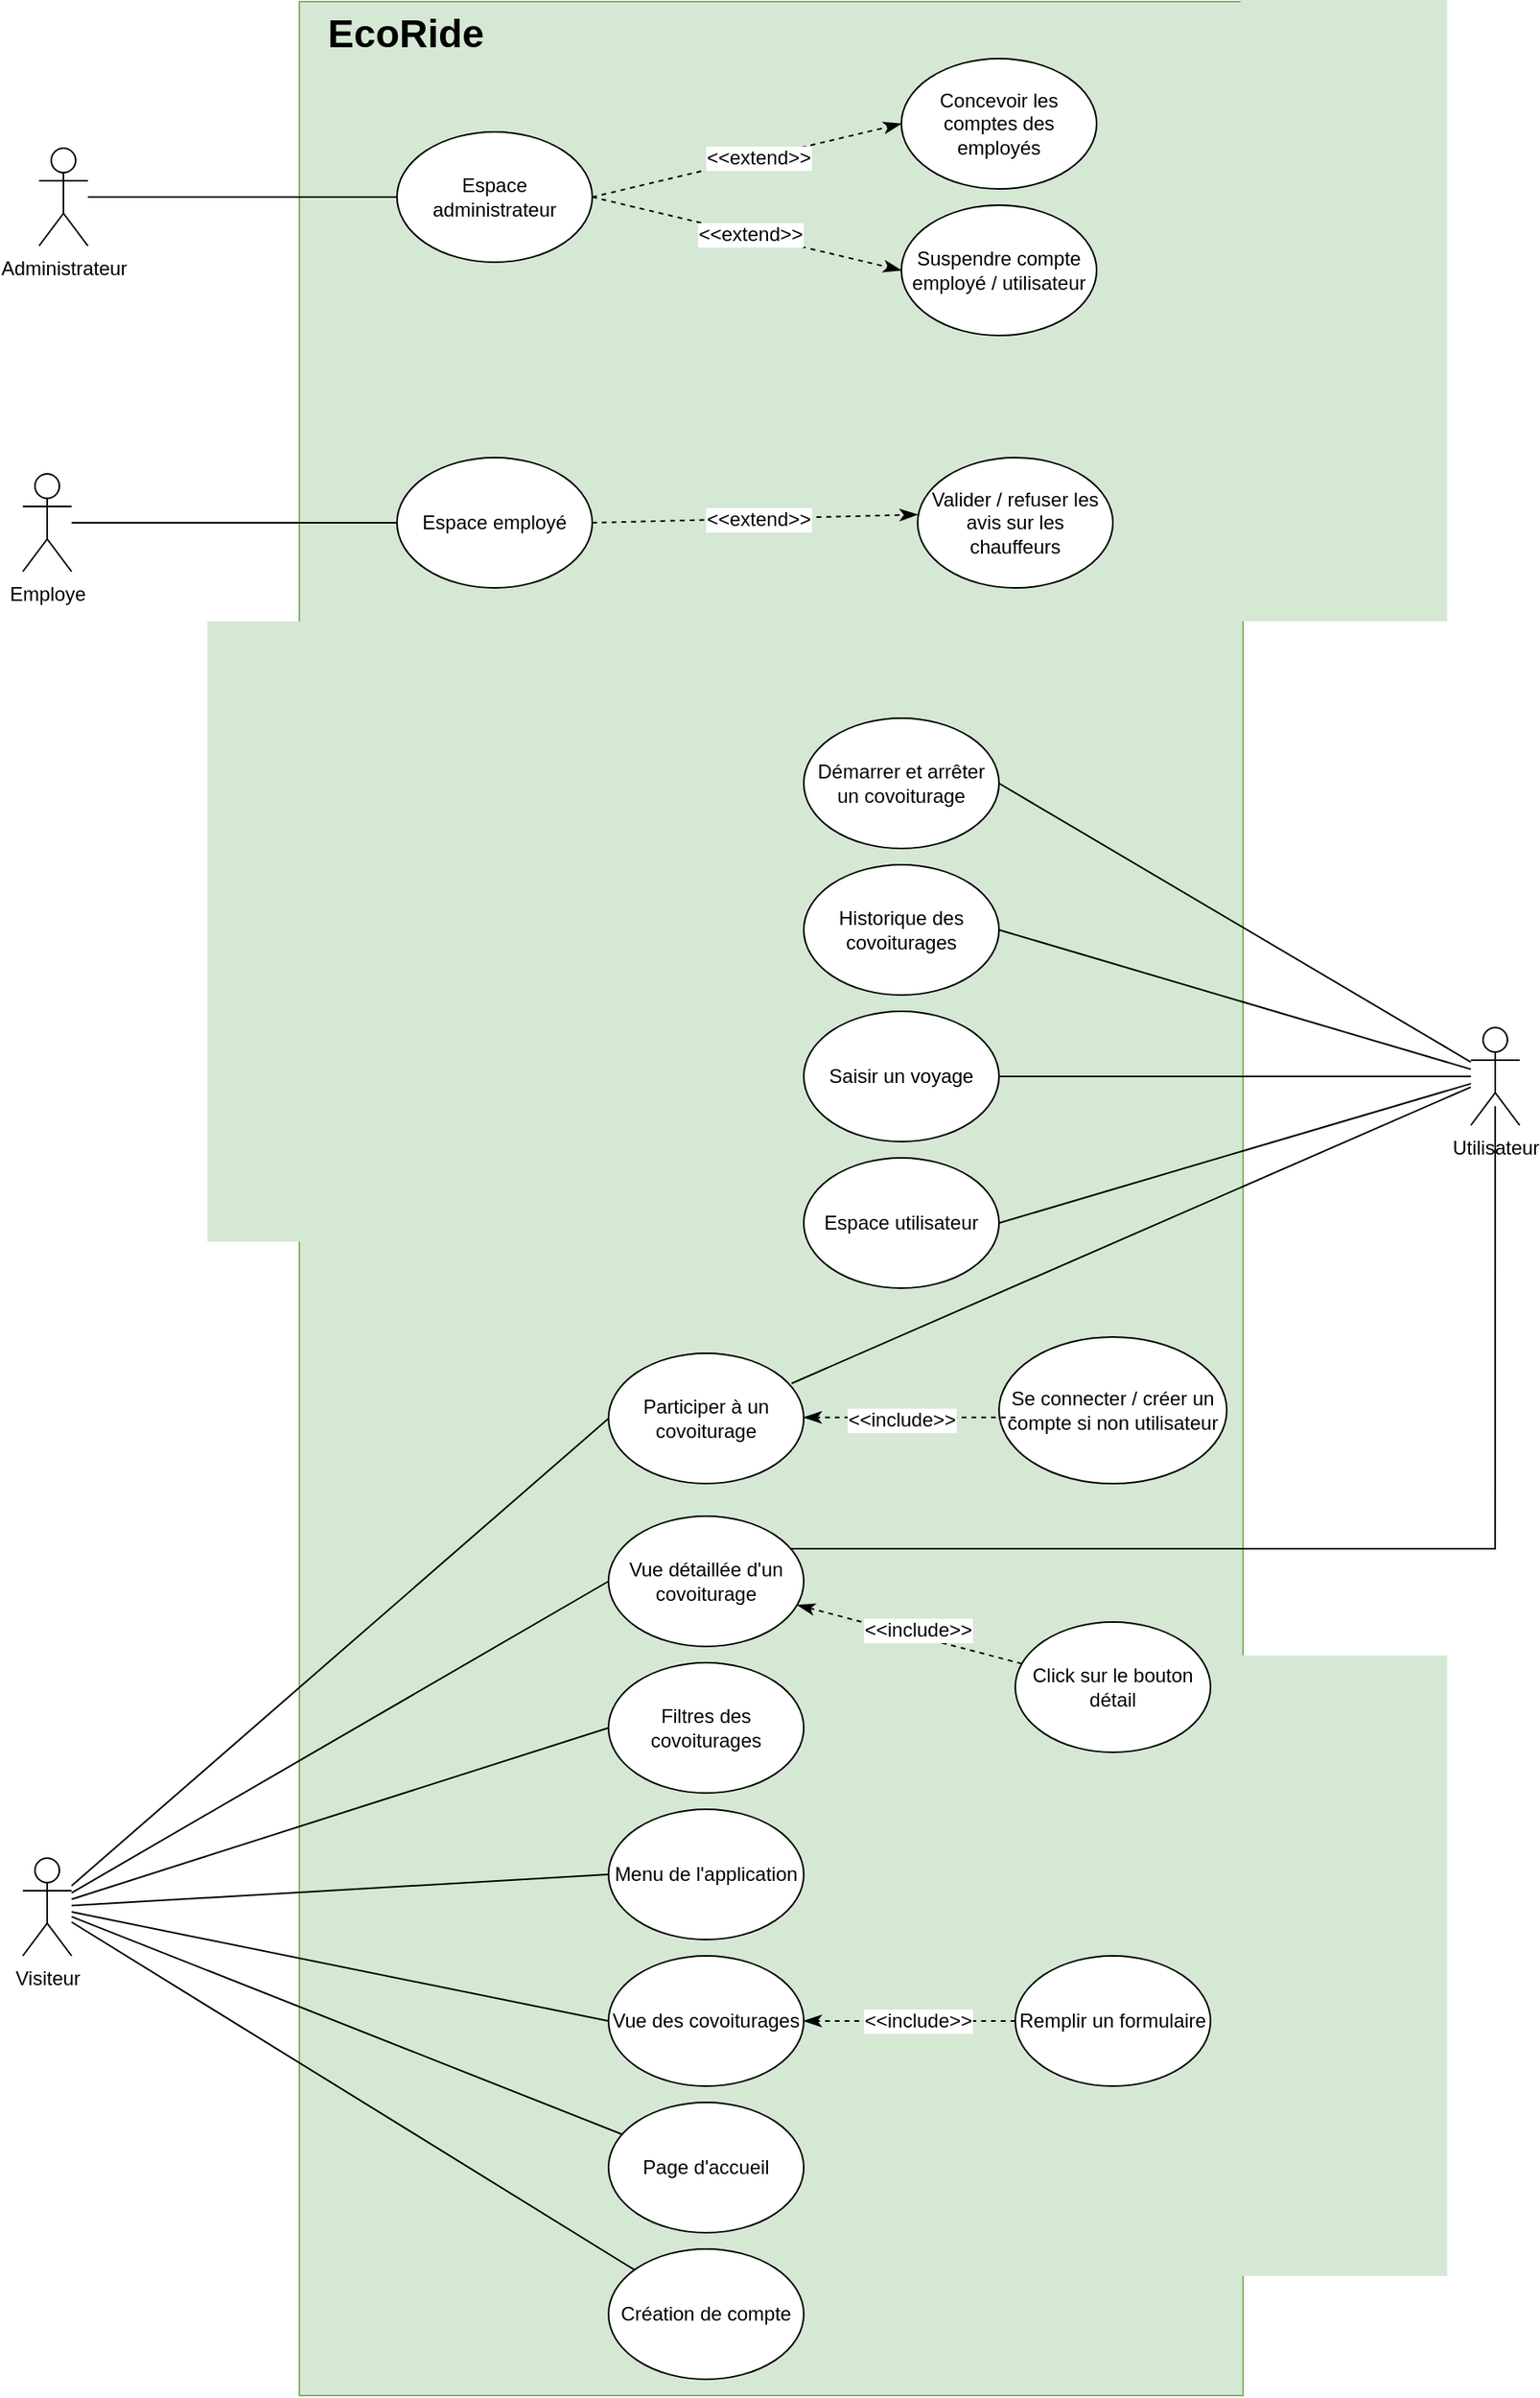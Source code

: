 <mxfile version="28.2.5">
  <diagram name="Page-1" id="kFJXMugSvY1EiGRJ9PHQ">
    <mxGraphModel dx="2590" dy="1523" grid="0" gridSize="10" guides="1" tooltips="1" connect="1" arrows="1" fold="1" page="1" pageScale="1" pageWidth="827" pageHeight="1169" background="none" math="0" shadow="0">
      <root>
        <mxCell id="0" />
        <mxCell id="1" parent="0" />
        <mxCell id="IC3wyQwt25YaoRTcBvP2-1" value="" style="rounded=0;whiteSpace=wrap;html=1;fillColor=#d5e8d4;strokeColor=#82b366;" vertex="1" parent="1">
          <mxGeometry x="557" y="428" width="580" height="1470" as="geometry" />
        </mxCell>
        <mxCell id="IC3wyQwt25YaoRTcBvP2-2" value="&lt;font style=&quot;color: light-dark(rgb(0, 0, 0), rgb(0, 0, 0));&quot;&gt;EcoRide&lt;/font&gt;" style="text;strokeColor=none;fillColor=none;html=1;fontSize=24;fontStyle=1;verticalAlign=middle;align=center;" vertex="1" parent="1">
          <mxGeometry x="557" y="428" width="130" height="40" as="geometry" />
        </mxCell>
        <mxCell id="IC3wyQwt25YaoRTcBvP2-3" style="edgeStyle=none;curved=1;rounded=0;orthogonalLoop=1;jettySize=auto;html=1;fontSize=12;startSize=8;endSize=8;endArrow=none;endFill=0;" edge="1" parent="1" source="IC3wyQwt25YaoRTcBvP2-4" target="IC3wyQwt25YaoRTcBvP2-41">
          <mxGeometry relative="1" as="geometry" />
        </mxCell>
        <mxCell id="IC3wyQwt25YaoRTcBvP2-4" value="&lt;div&gt;Administrateur&lt;/div&gt;" style="shape=umlActor;verticalLabelPosition=bottom;verticalAlign=top;html=1;outlineConnect=0;" vertex="1" parent="1">
          <mxGeometry x="397" y="518" width="30" height="60" as="geometry" />
        </mxCell>
        <mxCell id="IC3wyQwt25YaoRTcBvP2-5" style="edgeStyle=orthogonalEdgeStyle;rounded=0;orthogonalLoop=1;jettySize=auto;html=1;fontSize=12;startSize=8;endSize=8;endArrow=none;endFill=0;entryX=0.937;entryY=0.256;entryDx=0;entryDy=0;entryPerimeter=0;" edge="1" parent="1" target="IC3wyQwt25YaoRTcBvP2-30">
          <mxGeometry relative="1" as="geometry">
            <mxPoint x="849.426" y="1357.996" as="targetPoint" />
            <mxPoint x="1291.941" y="1106.28" as="sourcePoint" />
            <Array as="points">
              <mxPoint x="1292" y="1378" />
              <mxPoint x="857" y="1378" />
            </Array>
          </mxGeometry>
        </mxCell>
        <mxCell id="IC3wyQwt25YaoRTcBvP2-6" style="edgeStyle=none;curved=1;rounded=0;orthogonalLoop=1;jettySize=auto;html=1;fontSize=12;startSize=8;endSize=8;endArrow=none;endFill=0;entryX=0.938;entryY=0.231;entryDx=0;entryDy=0;entryPerimeter=0;" edge="1" parent="1" source="IC3wyQwt25YaoRTcBvP2-11" target="IC3wyQwt25YaoRTcBvP2-31">
          <mxGeometry relative="1" as="geometry" />
        </mxCell>
        <mxCell id="IC3wyQwt25YaoRTcBvP2-7" style="edgeStyle=none;curved=1;rounded=0;orthogonalLoop=1;jettySize=auto;html=1;entryX=1;entryY=0.5;entryDx=0;entryDy=0;fontSize=12;startSize=8;endSize=8;endArrow=none;endFill=0;" edge="1" parent="1" source="IC3wyQwt25YaoRTcBvP2-11" target="IC3wyQwt25YaoRTcBvP2-32">
          <mxGeometry relative="1" as="geometry" />
        </mxCell>
        <mxCell id="IC3wyQwt25YaoRTcBvP2-8" style="edgeStyle=none;curved=1;rounded=0;orthogonalLoop=1;jettySize=auto;html=1;entryX=1;entryY=0.5;entryDx=0;entryDy=0;fontSize=12;startSize=8;endSize=8;endArrow=none;endFill=0;" edge="1" parent="1" source="IC3wyQwt25YaoRTcBvP2-11" target="IC3wyQwt25YaoRTcBvP2-33">
          <mxGeometry relative="1" as="geometry" />
        </mxCell>
        <mxCell id="IC3wyQwt25YaoRTcBvP2-9" style="edgeStyle=none;curved=1;rounded=0;orthogonalLoop=1;jettySize=auto;html=1;entryX=1;entryY=0.5;entryDx=0;entryDy=0;fontSize=12;startSize=8;endSize=8;endArrow=none;endFill=0;" edge="1" parent="1" source="IC3wyQwt25YaoRTcBvP2-11" target="IC3wyQwt25YaoRTcBvP2-34">
          <mxGeometry relative="1" as="geometry" />
        </mxCell>
        <mxCell id="IC3wyQwt25YaoRTcBvP2-10" style="edgeStyle=none;curved=1;rounded=0;orthogonalLoop=1;jettySize=auto;html=1;entryX=1;entryY=0.5;entryDx=0;entryDy=0;fontSize=12;startSize=8;endSize=8;endArrow=none;endFill=0;" edge="1" parent="1" source="IC3wyQwt25YaoRTcBvP2-11" target="IC3wyQwt25YaoRTcBvP2-35">
          <mxGeometry relative="1" as="geometry" />
        </mxCell>
        <mxCell id="IC3wyQwt25YaoRTcBvP2-11" value="Utilisateur" style="shape=umlActor;verticalLabelPosition=bottom;verticalAlign=top;html=1;outlineConnect=0;" vertex="1" parent="1">
          <mxGeometry x="1277" y="1058" width="30" height="60" as="geometry" />
        </mxCell>
        <mxCell id="IC3wyQwt25YaoRTcBvP2-12" style="edgeStyle=none;curved=1;rounded=0;orthogonalLoop=1;jettySize=auto;html=1;fontSize=12;startSize=8;endSize=8;endArrow=none;endFill=0;" edge="1" parent="1" source="IC3wyQwt25YaoRTcBvP2-13" target="IC3wyQwt25YaoRTcBvP2-36">
          <mxGeometry relative="1" as="geometry" />
        </mxCell>
        <mxCell id="IC3wyQwt25YaoRTcBvP2-13" value="Employe" style="shape=umlActor;verticalLabelPosition=bottom;verticalAlign=top;html=1;outlineConnect=0;" vertex="1" parent="1">
          <mxGeometry x="387" y="718" width="30" height="60" as="geometry" />
        </mxCell>
        <mxCell id="IC3wyQwt25YaoRTcBvP2-14" style="edgeStyle=none;curved=1;rounded=0;orthogonalLoop=1;jettySize=auto;html=1;fontSize=12;startSize=8;endSize=8;endArrow=none;endFill=0;" edge="1" parent="1" source="IC3wyQwt25YaoRTcBvP2-21" target="IC3wyQwt25YaoRTcBvP2-22">
          <mxGeometry relative="1" as="geometry" />
        </mxCell>
        <mxCell id="IC3wyQwt25YaoRTcBvP2-15" style="edgeStyle=none;curved=1;rounded=0;orthogonalLoop=1;jettySize=auto;html=1;fontSize=12;endArrow=none;endFill=0;" edge="1" parent="1" source="IC3wyQwt25YaoRTcBvP2-21" target="IC3wyQwt25YaoRTcBvP2-23">
          <mxGeometry relative="1" as="geometry" />
        </mxCell>
        <mxCell id="IC3wyQwt25YaoRTcBvP2-16" style="edgeStyle=none;curved=1;rounded=0;orthogonalLoop=1;jettySize=auto;html=1;entryX=0;entryY=0.5;entryDx=0;entryDy=0;fontSize=12;startSize=8;endSize=8;endArrow=none;endFill=0;" edge="1" parent="1" source="IC3wyQwt25YaoRTcBvP2-21" target="IC3wyQwt25YaoRTcBvP2-24">
          <mxGeometry relative="1" as="geometry" />
        </mxCell>
        <mxCell id="IC3wyQwt25YaoRTcBvP2-17" style="edgeStyle=none;curved=1;rounded=0;orthogonalLoop=1;jettySize=auto;html=1;entryX=0;entryY=0.5;entryDx=0;entryDy=0;fontSize=12;startSize=8;endSize=8;endArrow=none;endFill=0;" edge="1" parent="1" source="IC3wyQwt25YaoRTcBvP2-21" target="IC3wyQwt25YaoRTcBvP2-28">
          <mxGeometry relative="1" as="geometry" />
        </mxCell>
        <mxCell id="IC3wyQwt25YaoRTcBvP2-18" style="edgeStyle=none;curved=1;rounded=0;orthogonalLoop=1;jettySize=auto;html=1;entryX=0;entryY=0.5;entryDx=0;entryDy=0;fontSize=12;startSize=8;endSize=8;endArrow=none;endFill=0;" edge="1" parent="1" source="IC3wyQwt25YaoRTcBvP2-21" target="IC3wyQwt25YaoRTcBvP2-29">
          <mxGeometry relative="1" as="geometry" />
        </mxCell>
        <mxCell id="IC3wyQwt25YaoRTcBvP2-19" style="edgeStyle=none;curved=1;rounded=0;orthogonalLoop=1;jettySize=auto;html=1;entryX=0;entryY=0.5;entryDx=0;entryDy=0;fontSize=12;startSize=8;endSize=8;endArrow=none;endFill=0;" edge="1" parent="1" source="IC3wyQwt25YaoRTcBvP2-21" target="IC3wyQwt25YaoRTcBvP2-30">
          <mxGeometry relative="1" as="geometry" />
        </mxCell>
        <mxCell id="IC3wyQwt25YaoRTcBvP2-20" style="edgeStyle=none;curved=1;rounded=0;orthogonalLoop=1;jettySize=auto;html=1;fontSize=12;startSize=8;endSize=8;entryX=0;entryY=0.5;entryDx=0;entryDy=0;endArrow=none;endFill=0;" edge="1" parent="1" source="IC3wyQwt25YaoRTcBvP2-21" target="IC3wyQwt25YaoRTcBvP2-31">
          <mxGeometry relative="1" as="geometry">
            <mxPoint x="527" y="1498" as="targetPoint" />
          </mxGeometry>
        </mxCell>
        <mxCell id="IC3wyQwt25YaoRTcBvP2-21" value="Visiteur" style="shape=umlActor;verticalLabelPosition=bottom;verticalAlign=top;html=1;outlineConnect=0;" vertex="1" parent="1">
          <mxGeometry x="387" y="1568" width="30" height="60" as="geometry" />
        </mxCell>
        <mxCell id="IC3wyQwt25YaoRTcBvP2-22" value="Création de compte" style="ellipse;whiteSpace=wrap;html=1;" vertex="1" parent="1">
          <mxGeometry x="747" y="1808" width="120" height="80" as="geometry" />
        </mxCell>
        <mxCell id="IC3wyQwt25YaoRTcBvP2-23" value="Page d&#39;accueil" style="ellipse;whiteSpace=wrap;html=1;" vertex="1" parent="1">
          <mxGeometry x="747" y="1718" width="120" height="80" as="geometry" />
        </mxCell>
        <mxCell id="IC3wyQwt25YaoRTcBvP2-24" value="Vue des covoiturages" style="ellipse;whiteSpace=wrap;html=1;" vertex="1" parent="1">
          <mxGeometry x="747" y="1628" width="120" height="80" as="geometry" />
        </mxCell>
        <mxCell id="IC3wyQwt25YaoRTcBvP2-25" style="edgeStyle=none;curved=1;rounded=0;orthogonalLoop=1;jettySize=auto;html=1;fontSize=12;startSize=8;endSize=8;endArrow=classicThin;endFill=1;dashed=1;" edge="1" parent="1" source="IC3wyQwt25YaoRTcBvP2-27" target="IC3wyQwt25YaoRTcBvP2-24">
          <mxGeometry relative="1" as="geometry" />
        </mxCell>
        <mxCell id="IC3wyQwt25YaoRTcBvP2-26" value="&amp;lt;&amp;lt;include&amp;gt;&amp;gt;" style="edgeLabel;html=1;align=center;verticalAlign=middle;resizable=0;points=[];fontSize=12;" vertex="1" connectable="0" parent="IC3wyQwt25YaoRTcBvP2-25">
          <mxGeometry x="0.045" relative="1" as="geometry">
            <mxPoint x="8" as="offset" />
          </mxGeometry>
        </mxCell>
        <mxCell id="IC3wyQwt25YaoRTcBvP2-27" value="Remplir un formulaire" style="ellipse;whiteSpace=wrap;html=1;" vertex="1" parent="1">
          <mxGeometry x="997" y="1628" width="120" height="80" as="geometry" />
        </mxCell>
        <mxCell id="IC3wyQwt25YaoRTcBvP2-28" value="Menu de l&#39;application" style="ellipse;whiteSpace=wrap;html=1;" vertex="1" parent="1">
          <mxGeometry x="747" y="1538" width="120" height="80" as="geometry" />
        </mxCell>
        <mxCell id="IC3wyQwt25YaoRTcBvP2-29" value="Filtres des covoiturages" style="ellipse;whiteSpace=wrap;html=1;" vertex="1" parent="1">
          <mxGeometry x="747" y="1448" width="120" height="80" as="geometry" />
        </mxCell>
        <mxCell id="IC3wyQwt25YaoRTcBvP2-30" value="Vue détaillée d&#39;un covoiturage" style="ellipse;whiteSpace=wrap;html=1;" vertex="1" parent="1">
          <mxGeometry x="747" y="1358" width="120" height="80" as="geometry" />
        </mxCell>
        <mxCell id="IC3wyQwt25YaoRTcBvP2-31" value="Participer à un covoiturage" style="ellipse;whiteSpace=wrap;html=1;" vertex="1" parent="1">
          <mxGeometry x="747" y="1258" width="120" height="80" as="geometry" />
        </mxCell>
        <mxCell id="IC3wyQwt25YaoRTcBvP2-32" value="Espace utilisateur" style="ellipse;whiteSpace=wrap;html=1;" vertex="1" parent="1">
          <mxGeometry x="867" y="1138" width="120" height="80" as="geometry" />
        </mxCell>
        <mxCell id="IC3wyQwt25YaoRTcBvP2-33" value="Saisir un voyage" style="ellipse;whiteSpace=wrap;html=1;" vertex="1" parent="1">
          <mxGeometry x="867" y="1048" width="120" height="80" as="geometry" />
        </mxCell>
        <mxCell id="IC3wyQwt25YaoRTcBvP2-34" value="Historique des covoiturages" style="ellipse;whiteSpace=wrap;html=1;" vertex="1" parent="1">
          <mxGeometry x="867" y="958" width="120" height="80" as="geometry" />
        </mxCell>
        <mxCell id="IC3wyQwt25YaoRTcBvP2-35" value="Démarrer et arrêter un covoiturage" style="ellipse;whiteSpace=wrap;html=1;" vertex="1" parent="1">
          <mxGeometry x="867" y="868" width="120" height="80" as="geometry" />
        </mxCell>
        <mxCell id="IC3wyQwt25YaoRTcBvP2-36" value="Espace employé" style="ellipse;whiteSpace=wrap;html=1;" vertex="1" parent="1">
          <mxGeometry x="617" y="708" width="120" height="80" as="geometry" />
        </mxCell>
        <mxCell id="IC3wyQwt25YaoRTcBvP2-37" style="edgeStyle=none;curved=1;rounded=0;orthogonalLoop=1;jettySize=auto;html=1;entryX=0;entryY=0.5;entryDx=0;entryDy=0;fontSize=12;startSize=8;endSize=8;endArrow=classicThin;endFill=1;dashed=1;exitX=1;exitY=0.5;exitDx=0;exitDy=0;" edge="1" parent="1" source="IC3wyQwt25YaoRTcBvP2-41" target="IC3wyQwt25YaoRTcBvP2-42">
          <mxGeometry relative="1" as="geometry" />
        </mxCell>
        <mxCell id="IC3wyQwt25YaoRTcBvP2-38" value="&amp;lt;&amp;lt;extend&amp;gt;&amp;gt;" style="edgeLabel;html=1;align=center;verticalAlign=middle;resizable=0;points=[];fontSize=12;" vertex="1" connectable="0" parent="IC3wyQwt25YaoRTcBvP2-37">
          <mxGeometry x="0.073" relative="1" as="geometry">
            <mxPoint as="offset" />
          </mxGeometry>
        </mxCell>
        <mxCell id="IC3wyQwt25YaoRTcBvP2-39" style="edgeStyle=none;curved=1;rounded=0;orthogonalLoop=1;jettySize=auto;html=1;entryX=0;entryY=0.5;entryDx=0;entryDy=0;fontSize=12;startSize=8;endSize=8;endArrow=classicThin;endFill=1;dashed=1;exitX=1;exitY=0.5;exitDx=0;exitDy=0;" edge="1" parent="1" source="IC3wyQwt25YaoRTcBvP2-41" target="IC3wyQwt25YaoRTcBvP2-43">
          <mxGeometry relative="1" as="geometry" />
        </mxCell>
        <mxCell id="IC3wyQwt25YaoRTcBvP2-40" value="&amp;lt;&amp;lt;extend&amp;gt;&amp;gt;" style="edgeLabel;html=1;align=center;verticalAlign=middle;resizable=0;points=[];fontSize=12;" vertex="1" connectable="0" parent="IC3wyQwt25YaoRTcBvP2-39">
          <mxGeometry x="0.016" relative="1" as="geometry">
            <mxPoint as="offset" />
          </mxGeometry>
        </mxCell>
        <mxCell id="IC3wyQwt25YaoRTcBvP2-41" value="Espace administrateur" style="ellipse;whiteSpace=wrap;html=1;" vertex="1" parent="1">
          <mxGeometry x="617" y="508" width="120" height="80" as="geometry" />
        </mxCell>
        <mxCell id="IC3wyQwt25YaoRTcBvP2-42" value="Concevoir les comptes des employés" style="ellipse;whiteSpace=wrap;html=1;" vertex="1" parent="1">
          <mxGeometry x="927" y="463" width="120" height="80" as="geometry" />
        </mxCell>
        <mxCell id="IC3wyQwt25YaoRTcBvP2-43" value="Suspendre compte employé / utilisateur" style="ellipse;whiteSpace=wrap;html=1;" vertex="1" parent="1">
          <mxGeometry x="927" y="553" width="120" height="80" as="geometry" />
        </mxCell>
        <mxCell id="IC3wyQwt25YaoRTcBvP2-44" style="edgeStyle=none;curved=1;rounded=0;orthogonalLoop=1;jettySize=auto;html=1;fontSize=12;startSize=8;endSize=8;endArrow=classicThin;endFill=1;dashed=1;" edge="1" parent="1" source="IC3wyQwt25YaoRTcBvP2-46" target="IC3wyQwt25YaoRTcBvP2-30">
          <mxGeometry relative="1" as="geometry" />
        </mxCell>
        <mxCell id="IC3wyQwt25YaoRTcBvP2-45" value="&amp;lt;&amp;lt;include&amp;gt;&amp;gt;" style="edgeLabel;html=1;align=center;verticalAlign=middle;resizable=0;points=[];fontSize=12;" vertex="1" connectable="0" parent="IC3wyQwt25YaoRTcBvP2-44">
          <mxGeometry x="0.164" y="-3" relative="1" as="geometry">
            <mxPoint x="15" y="3" as="offset" />
          </mxGeometry>
        </mxCell>
        <mxCell id="IC3wyQwt25YaoRTcBvP2-46" value="Click sur le bouton détail" style="ellipse;whiteSpace=wrap;html=1;" vertex="1" parent="1">
          <mxGeometry x="997" y="1423" width="120" height="80" as="geometry" />
        </mxCell>
        <mxCell id="IC3wyQwt25YaoRTcBvP2-47" value="Se connecter / créer un compte si non utilisateur" style="ellipse;whiteSpace=wrap;html=1;" vertex="1" parent="1">
          <mxGeometry x="987" y="1248" width="140" height="90" as="geometry" />
        </mxCell>
        <mxCell id="IC3wyQwt25YaoRTcBvP2-48" style="edgeStyle=none;curved=1;rounded=0;orthogonalLoop=1;jettySize=auto;html=1;fontSize=12;startSize=8;endSize=8;endArrow=classicThin;endFill=1;dashed=1;" edge="1" parent="1">
          <mxGeometry relative="1" as="geometry">
            <mxPoint x="997" y="1297.41" as="sourcePoint" />
            <mxPoint x="867" y="1297.41" as="targetPoint" />
          </mxGeometry>
        </mxCell>
        <mxCell id="IC3wyQwt25YaoRTcBvP2-49" value="&amp;lt;&amp;lt;include&amp;gt;&amp;gt;" style="edgeLabel;html=1;align=center;verticalAlign=middle;resizable=0;points=[];fontSize=12;" vertex="1" connectable="0" parent="IC3wyQwt25YaoRTcBvP2-48">
          <mxGeometry x="0.164" y="-3" relative="1" as="geometry">
            <mxPoint x="5" y="4" as="offset" />
          </mxGeometry>
        </mxCell>
        <mxCell id="IC3wyQwt25YaoRTcBvP2-50" value="Valider / refuser les avis sur les chauffeurs" style="ellipse;whiteSpace=wrap;html=1;" vertex="1" parent="1">
          <mxGeometry x="937" y="708" width="120" height="80" as="geometry" />
        </mxCell>
        <mxCell id="IC3wyQwt25YaoRTcBvP2-51" style="edgeStyle=none;curved=1;rounded=0;orthogonalLoop=1;jettySize=auto;html=1;entryX=0;entryY=0.5;entryDx=0;entryDy=0;fontSize=12;startSize=8;endSize=8;endArrow=classicThin;endFill=1;dashed=1;exitX=1;exitY=0.5;exitDx=0;exitDy=0;" edge="1" parent="1" source="IC3wyQwt25YaoRTcBvP2-36">
          <mxGeometry relative="1" as="geometry">
            <mxPoint x="747" y="698" as="sourcePoint" />
            <mxPoint x="937" y="743" as="targetPoint" />
          </mxGeometry>
        </mxCell>
        <mxCell id="IC3wyQwt25YaoRTcBvP2-52" value="&amp;lt;&amp;lt;extend&amp;gt;&amp;gt;" style="edgeLabel;html=1;align=center;verticalAlign=middle;resizable=0;points=[];fontSize=12;" vertex="1" connectable="0" parent="IC3wyQwt25YaoRTcBvP2-51">
          <mxGeometry x="0.016" relative="1" as="geometry">
            <mxPoint as="offset" />
          </mxGeometry>
        </mxCell>
      </root>
    </mxGraphModel>
  </diagram>
</mxfile>
